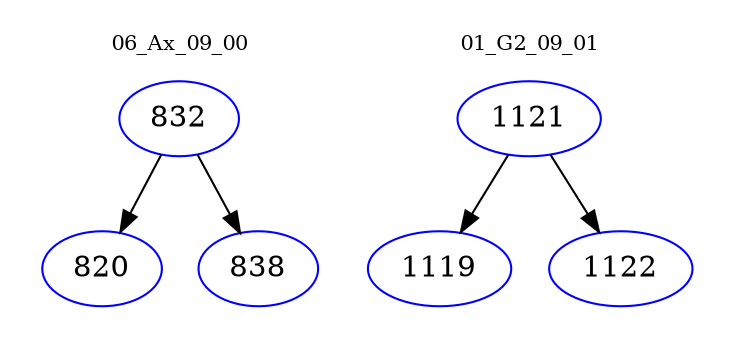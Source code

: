 digraph{
subgraph cluster_0 {
color = white
label = "06_Ax_09_00";
fontsize=10;
T0_832 [label="832", color="blue"]
T0_832 -> T0_820 [color="black"]
T0_820 [label="820", color="blue"]
T0_832 -> T0_838 [color="black"]
T0_838 [label="838", color="blue"]
}
subgraph cluster_1 {
color = white
label = "01_G2_09_01";
fontsize=10;
T1_1121 [label="1121", color="blue"]
T1_1121 -> T1_1119 [color="black"]
T1_1119 [label="1119", color="blue"]
T1_1121 -> T1_1122 [color="black"]
T1_1122 [label="1122", color="blue"]
}
}
